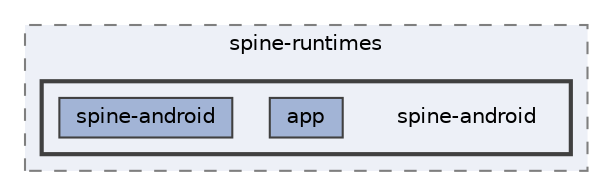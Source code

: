 digraph "external/spine-runtimes/spine-android"
{
 // LATEX_PDF_SIZE
  bgcolor="transparent";
  edge [fontname=Helvetica,fontsize=10,labelfontname=Helvetica,labelfontsize=10];
  node [fontname=Helvetica,fontsize=10,shape=box,height=0.2,width=0.4];
  compound=true
  subgraph clusterdir_94c52e4671823048607ba4e9620d2ef0 {
    graph [ bgcolor="#edf0f7", pencolor="grey50", label="spine-runtimes", fontname=Helvetica,fontsize=10 style="filled,dashed", URL="dir_94c52e4671823048607ba4e9620d2ef0.html",tooltip=""]
  subgraph clusterdir_3f5d1c104c10ac8a1d03800db7627c01 {
    graph [ bgcolor="#edf0f7", pencolor="grey25", label="", fontname=Helvetica,fontsize=10 style="filled,bold", URL="dir_3f5d1c104c10ac8a1d03800db7627c01.html",tooltip=""]
    dir_3f5d1c104c10ac8a1d03800db7627c01 [shape=plaintext, label="spine-android"];
  dir_35f84dd45287414683360a49c6efafa6 [label="app", fillcolor="#a2b4d6", color="grey25", style="filled", URL="dir_35f84dd45287414683360a49c6efafa6.html",tooltip=""];
  dir_29a1ddbdde21d7d7d8ad455bb24fb716 [label="spine-android", fillcolor="#a2b4d6", color="grey25", style="filled", URL="dir_29a1ddbdde21d7d7d8ad455bb24fb716.html",tooltip=""];
  }
  }
}
